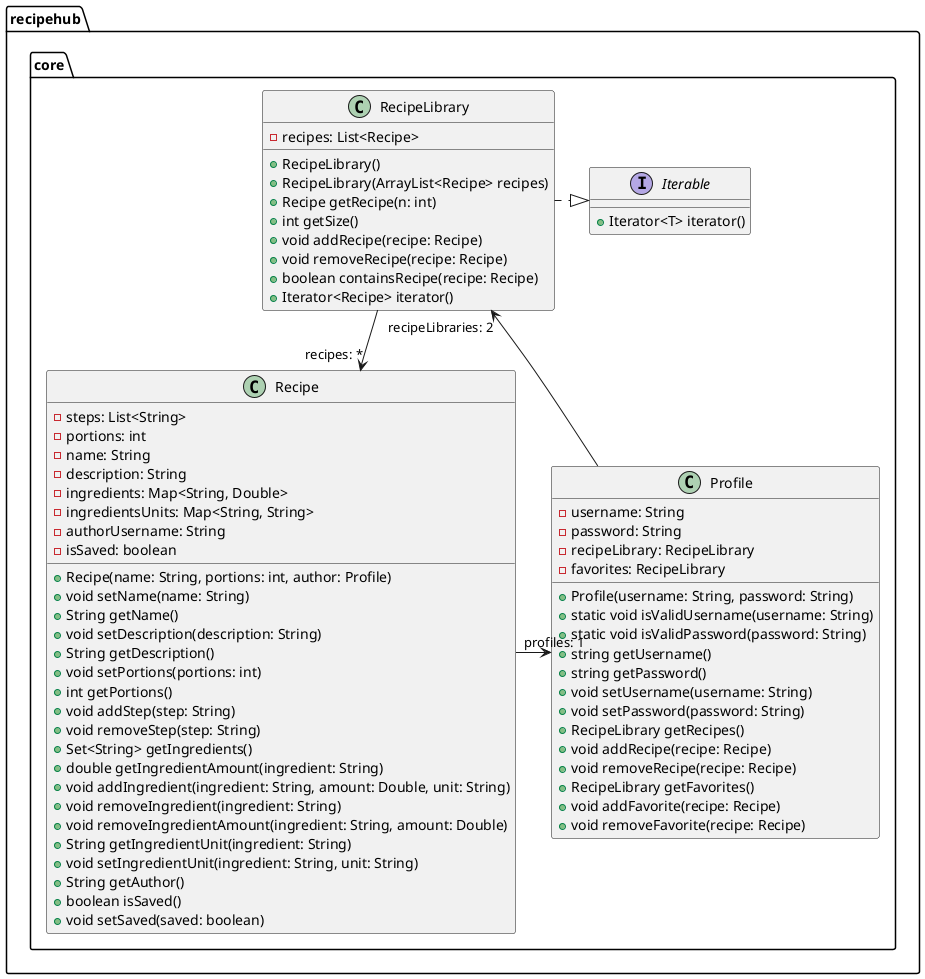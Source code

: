 @startuml classDiagramCore

package recipehub.core {
    class Profile {
        - username: String 
        - password: String
        - recipeLibrary: RecipeLibrary
        - favorites: RecipeLibrary
        + Profile(username: String, password: String)
        + static void isValidUsername(username: String)
        + static void isValidPassword(password: String)
        + string getUsername()
        + string getPassword()
        + void setUsername(username: String)
        + void setPassword(password: String)
        + RecipeLibrary getRecipes()
        + void addRecipe(recipe: Recipe)
        + void removeRecipe(recipe: Recipe)
        + RecipeLibrary getFavorites()
        + void addFavorite(recipe: Recipe)
        + void removeFavorite(recipe: Recipe)
    }

    class Recipe {
        - steps: List<String>
        - portions: int
        - name: String
        - description: String
        - ingredients: Map<String, Double>
        - ingredientsUnits: Map<String, String>
        - authorUsername: String
        - isSaved: boolean
        + Recipe(name: String, portions: int, author: Profile)
        + void setName(name: String)
        + String getName()
        + void setDescription(description: String)
        + String getDescription()
        + void setPortions(portions: int)
        + int getPortions()
        + void addStep(step: String)
        + void removeStep(step: String)
        + Set<String> getIngredients()
        + double getIngredientAmount(ingredient: String)
        + void addIngredient(ingredient: String, amount: Double, unit: String)
        + void removeIngredient(ingredient: String)
        + void removeIngredientAmount(ingredient: String, amount: Double)
        + String getIngredientUnit(ingredient: String)
        + void setIngredientUnit(ingredient: String, unit: String)
        + String getAuthor()
        + boolean isSaved()
        + void setSaved(saved: boolean) 
    }

    class RecipeLibrary {
        - recipes: List<Recipe>
        + RecipeLibrary()
        + RecipeLibrary(ArrayList<Recipe> recipes)
        + Recipe getRecipe(n: int)
        + int getSize()
        + void addRecipe(recipe: Recipe)
        + void removeRecipe(recipe: Recipe)
        + boolean containsRecipe(recipe: Recipe)
        + Iterator<Recipe> iterator()
    }

    interface Iterable {
        + Iterator<T> iterator()
    }

RecipeLibrary  -right-> "recipes: *" Recipe
Profile -up-> "recipeLibraries: 2" RecipeLibrary
Recipe -right-> "profiles: 1" Profile
Iterable <|.left. RecipeLibrary
}

@enduml
